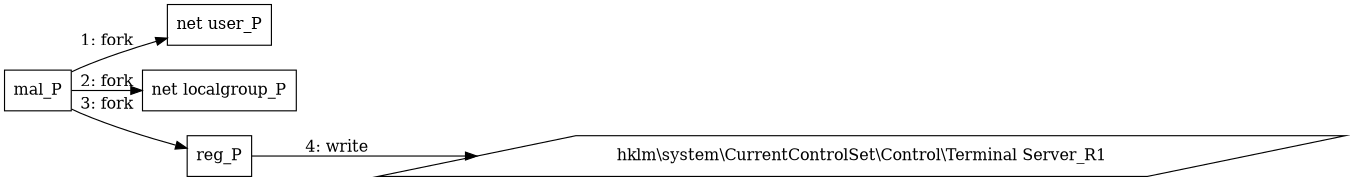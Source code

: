 digraph "T1078.001" {
rankdir="LR"
size="9"
fixedsize="false"
splines="true"
nodesep=0.3
ranksep=0
fontsize=10
overlap="scalexy"
engine= "neato"
	"mal_P" [node_type=Process shape=box]
	"net user_P" [node_type=Process shape=box]
	"net localgroup_P" [node_type=Process shape=box]
	"reg_P" [node_type=Process shape=box]
	"hklm\\system\\CurrentControlSet\\Control\\Terminal Server_R1" [node_type=Registry shape=parallelogram]
	"mal_P" -> "net user_P" [label="1: fork"]
	"mal_P" -> "net localgroup_P" [label="2: fork"]
	"mal_P" -> "reg_P" [label="3: fork"]
	"reg_P" -> "hklm\\system\\CurrentControlSet\\Control\\Terminal Server_R1" [label="4: write"]
}
